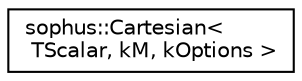 digraph "Graphical Class Hierarchy"
{
 // LATEX_PDF_SIZE
  edge [fontname="Helvetica",fontsize="10",labelfontname="Helvetica",labelfontsize="10"];
  node [fontname="Helvetica",fontsize="10",shape=record];
  rankdir="LR";
  Node0 [label="sophus::Cartesian\<\l TScalar, kM, kOptions \>",height=0.2,width=0.4,color="black", fillcolor="white", style="filled",URL="$classsophus_1_1_cartesian.html",tooltip="Cartesian using default storage; derived from CartesianBase."];
}
